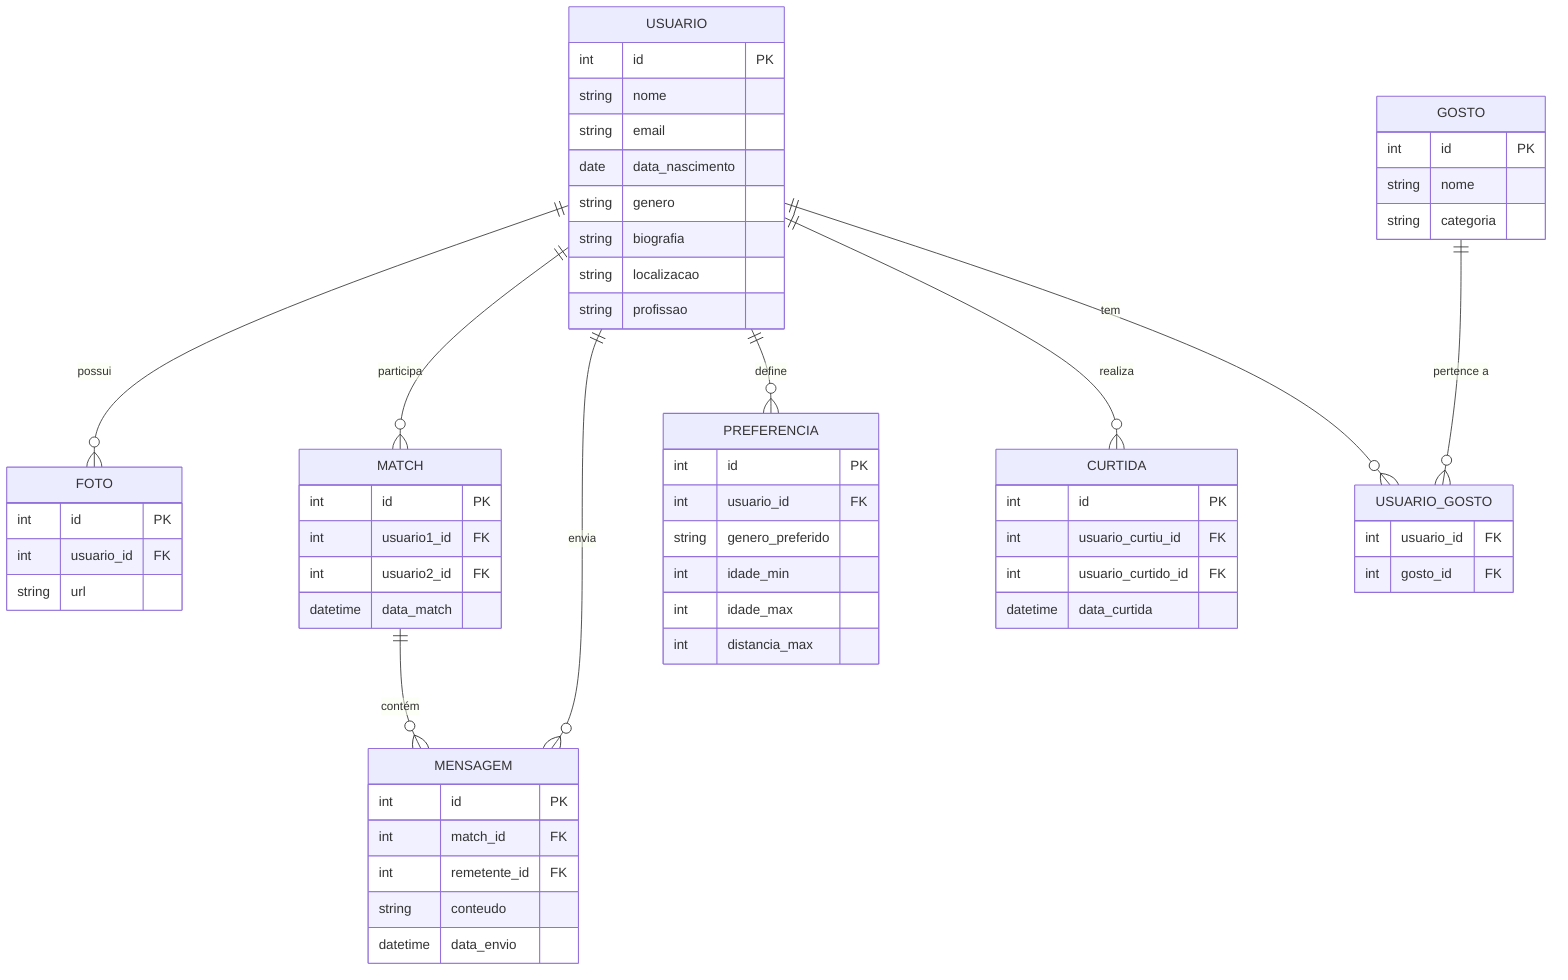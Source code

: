 erDiagram
    USUARIO {
        int id PK
        string nome
        string email
        date data_nascimento
        string genero
        string biografia
        string localizacao
        string profissao
    }
    FOTO {
        int id PK
        int usuario_id FK
        string url
    }
    MATCH {
        int id PK
        int usuario1_id FK
        int usuario2_id FK
        datetime data_match
    }
    MENSAGEM {
        int id PK
        int match_id FK
        int remetente_id FK
        string conteudo
        datetime data_envio
    }
    PREFERENCIA {
        int id PK
        int usuario_id FK
        string genero_preferido
        int idade_min
        int idade_max
        int distancia_max
    }
    CURTIDA {
        int id PK
        int usuario_curtiu_id FK
        int usuario_curtido_id FK
        datetime data_curtida
    }
    GOSTO {
        int id PK
        string nome
        string categoria
    }
    USUARIO_GOSTO {
        int usuario_id FK
        int gosto_id FK
    }

    USUARIO ||--o{ FOTO : "possui"
    USUARIO ||--o{ MATCH : "participa"
    USUARIO ||--o{ MENSAGEM : "envia"
    USUARIO ||--o{ PREFERENCIA : "define"
    USUARIO ||--o{ CURTIDA : "realiza"
    USUARIO ||--o{ USUARIO_GOSTO : "tem"
    GOSTO ||--o{ USUARIO_GOSTO : "pertence a"
    MATCH ||--o{ MENSAGEM : "contém"